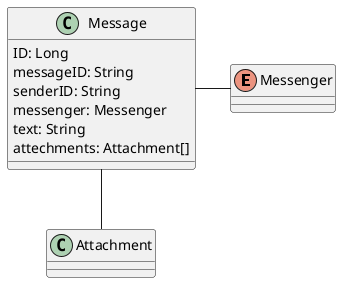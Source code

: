 @startuml
enum Messenger

class Message {
    ID: Long
    messageID: String
    senderID: String
    messenger: Messenger
    text: String
    attechments: Attachment[]
}

Message - Messenger
Message -- Attachment

@enduml